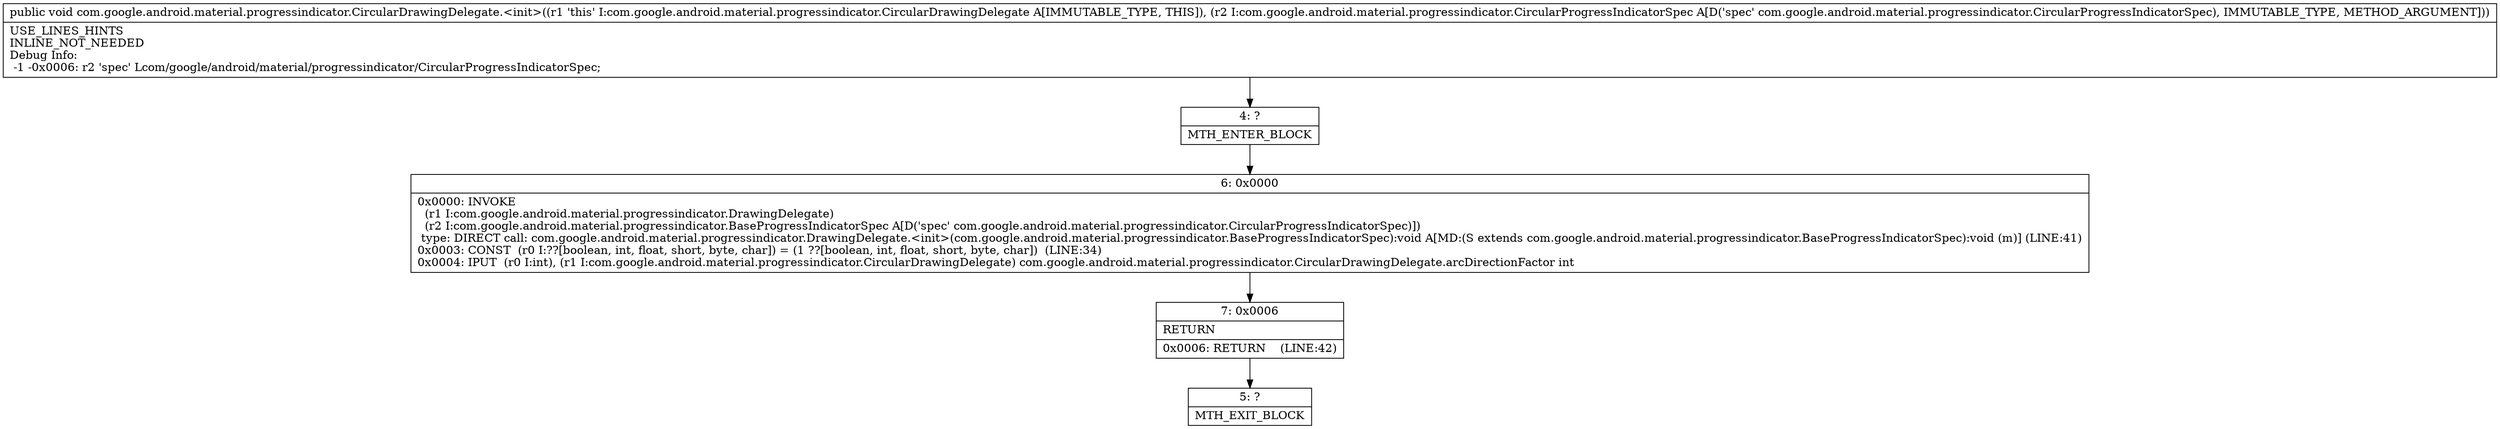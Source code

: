 digraph "CFG forcom.google.android.material.progressindicator.CircularDrawingDelegate.\<init\>(Lcom\/google\/android\/material\/progressindicator\/CircularProgressIndicatorSpec;)V" {
Node_4 [shape=record,label="{4\:\ ?|MTH_ENTER_BLOCK\l}"];
Node_6 [shape=record,label="{6\:\ 0x0000|0x0000: INVOKE  \l  (r1 I:com.google.android.material.progressindicator.DrawingDelegate)\l  (r2 I:com.google.android.material.progressindicator.BaseProgressIndicatorSpec A[D('spec' com.google.android.material.progressindicator.CircularProgressIndicatorSpec)])\l type: DIRECT call: com.google.android.material.progressindicator.DrawingDelegate.\<init\>(com.google.android.material.progressindicator.BaseProgressIndicatorSpec):void A[MD:(S extends com.google.android.material.progressindicator.BaseProgressIndicatorSpec):void (m)] (LINE:41)\l0x0003: CONST  (r0 I:??[boolean, int, float, short, byte, char]) = (1 ??[boolean, int, float, short, byte, char])  (LINE:34)\l0x0004: IPUT  (r0 I:int), (r1 I:com.google.android.material.progressindicator.CircularDrawingDelegate) com.google.android.material.progressindicator.CircularDrawingDelegate.arcDirectionFactor int \l}"];
Node_7 [shape=record,label="{7\:\ 0x0006|RETURN\l|0x0006: RETURN    (LINE:42)\l}"];
Node_5 [shape=record,label="{5\:\ ?|MTH_EXIT_BLOCK\l}"];
MethodNode[shape=record,label="{public void com.google.android.material.progressindicator.CircularDrawingDelegate.\<init\>((r1 'this' I:com.google.android.material.progressindicator.CircularDrawingDelegate A[IMMUTABLE_TYPE, THIS]), (r2 I:com.google.android.material.progressindicator.CircularProgressIndicatorSpec A[D('spec' com.google.android.material.progressindicator.CircularProgressIndicatorSpec), IMMUTABLE_TYPE, METHOD_ARGUMENT]))  | USE_LINES_HINTS\lINLINE_NOT_NEEDED\lDebug Info:\l  \-1 \-0x0006: r2 'spec' Lcom\/google\/android\/material\/progressindicator\/CircularProgressIndicatorSpec;\l}"];
MethodNode -> Node_4;Node_4 -> Node_6;
Node_6 -> Node_7;
Node_7 -> Node_5;
}

